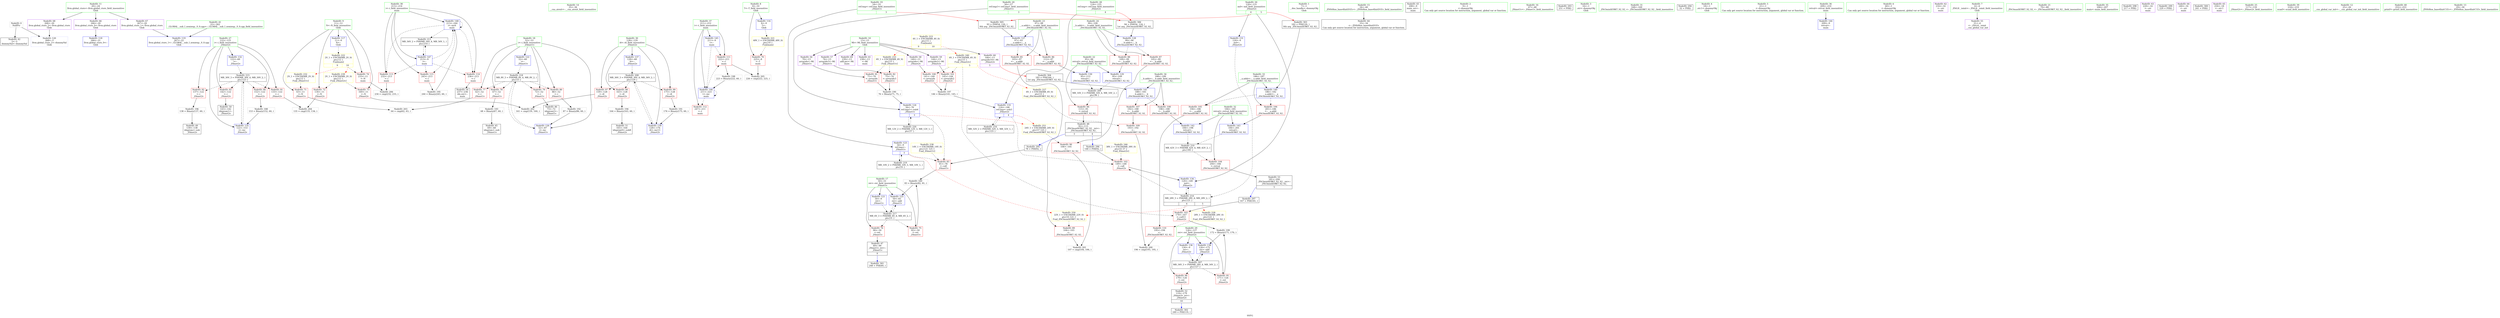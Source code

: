 digraph "SVFG" {
	label="SVFG";

	Node0x557edd1bb8b0 [shape=record,color=grey,label="{NodeID: 0\nNullPtr}"];
	Node0x557edd1bb8b0 -> Node0x557edd1d5e40[style=solid];
	Node0x557edd1bb8b0 -> Node0x557edd1dbf90[style=solid];
	Node0x557edd1d6450 [shape=record,color=red,label="{NodeID: 97\n159\<--128\n\<--i4\n_Z4met2v\n}"];
	Node0x557edd1d6450 -> Node0x557edd1e1fc0[style=solid];
	Node0x557edd1d4600 [shape=record,color=green,label="{NodeID: 14\n35\<--36\n__cxa_atexit\<--__cxa_atexit_field_insensitive\n}"];
	Node0x557edd1d9ef0 [shape=record,color=grey,label="{NodeID: 194\n164 = Binary(163, 60, )\n}"];
	Node0x557edd1d9ef0 -> Node0x557edd1d7610[style=solid];
	Node0x557edd1d6fb0 [shape=record,color=red,label="{NodeID: 111\n222\<--211\n\<--t\nmain\n}"];
	Node0x557edd1d6fb0 -> Node0x557edd1da4f0[style=solid];
	Node0x557edd1d6fb0 -> Node0x557edd1e2400[style=solid];
	Node0x557edd1d51f0 [shape=record,color=green,label="{NodeID: 28\n124\<--125\nref.tmp\<--ref.tmp_field_insensitive\n_Z4met2v\n|{|<s1>4}}"];
	Node0x557edd1d51f0 -> Node0x557edd1dca50[style=solid];
	Node0x557edd1d51f0:s1 -> Node0x557edd201550[style=solid,color=red];
	Node0x557edd1e9bd0 [shape=record,color=black,label="{NodeID: 208\nMR_36V_3 = PHI(MR_36V_4, MR_36V_2, )\npts\{129 \}\n}"];
	Node0x557edd1e9bd0 -> Node0x557edd1d6450[style=dashed];
	Node0x557edd1e9bd0 -> Node0x557edd1d6520[style=dashed];
	Node0x557edd1e9bd0 -> Node0x557edd1d65f0[style=dashed];
	Node0x557edd1e9bd0 -> Node0x557edd1dcf30[style=dashed];
	Node0x557edd1dc3d0 [shape=record,color=blue,label="{NodeID: 125\n50\<--83\nret\<--add\n_Z4met1v\n}"];
	Node0x557edd1dc3d0 -> Node0x557edd1ec8d0[style=dashed];
	Node0x557edd1d5e40 [shape=record,color=black,label="{NodeID: 42\n2\<--3\ndummyVal\<--dummyVal\n}"];
	Node0x557edd201340 [shape=record,color=black,label="{NodeID: 305\n93 = PHI(54, 120, )\n0th arg _ZSt3maxIiERKT_S2_S2_ }"];
	Node0x557edd201340 -> Node0x557edd1dc570[style=solid];
	Node0x557edd1ee7f0 [shape=record,color=yellow,style=double,label="{NodeID: 222\n2V_1 = ENCHI(MR_2V_0)\npts\{12 \}\nFun[main]|{|<s1>9|<s2>10}}"];
	Node0x557edd1ee7f0 -> Node0x557edd1d8950[style=dashed];
	Node0x557edd1ee7f0:s1 -> Node0x557edd1ef8f0[style=dashed,color=red];
	Node0x557edd1ee7f0:s2 -> Node0x557edd1eff40[style=dashed,color=red];
	Node0x557edd1dcf30 [shape=record,color=blue,label="{NodeID: 139\n128\<--176\ni4\<--inc13\n_Z4met2v\n}"];
	Node0x557edd1dcf30 -> Node0x557edd1e9bd0[style=dashed];
	Node0x557edd1d7a20 [shape=record,color=purple,label="{NodeID: 56\n70\<--13\narrayidx\<--Mi\n_Z4met1v\n}"];
	Node0x557edd1d7a20 -> Node0x557edd1d8f00[style=solid];
	Node0x557edd1d8610 [shape=record,color=red,label="{NodeID: 70\n225\<--8\n\<--T\nmain\n}"];
	Node0x557edd1d8610 -> Node0x557edd1e2400[style=solid];
	Node0x557edd1f0940 [shape=record,color=yellow,style=double,label="{NodeID: 250\n22V_1 = ENCHI(MR_22V_0)\npts\{55 121 \}\nFun[_ZSt3maxIiERKT_S2_S2_]}"];
	Node0x557edd1f0940 -> Node0x557edd1d9580[style=dashed];
	Node0x557edd1d9170 [shape=record,color=red,label="{NodeID: 84\n115\<--95\n\<--retval\n_ZSt3maxIiERKT_S2_S2_\n}"];
	Node0x557edd1d9170 -> Node0x557edd1d73a0[style=solid];
	Node0x557edd1bb750 [shape=record,color=green,label="{NodeID: 1\n7\<--1\n__dso_handle\<--dummyObj\nGlob }"];
	Node0x557edd1d6520 [shape=record,color=red,label="{NodeID: 98\n163\<--128\n\<--i4\n_Z4met2v\n}"];
	Node0x557edd1d6520 -> Node0x557edd1d9ef0[style=solid];
	Node0x557edd1d46d0 [shape=record,color=green,label="{NodeID: 15\n34\<--40\n_ZNSt8ios_base4InitD1Ev\<--_ZNSt8ios_base4InitD1Ev_field_insensitive\n}"];
	Node0x557edd1d46d0 -> Node0x557edd1d6010[style=solid];
	Node0x557edd1da070 [shape=record,color=grey,label="{NodeID: 195\n244 = Binary(243, 60, )\n}"];
	Node0x557edd1da070 -> Node0x557edd1dd680[style=solid];
	Node0x557edd1d7080 [shape=record,color=red,label="{NodeID: 112\n247\<--211\n\<--t\nmain\n}"];
	Node0x557edd1d52c0 [shape=record,color=green,label="{NodeID: 29\n126\<--127\nret\<--ret_field_insensitive\n_Z4met2v\n}"];
	Node0x557edd1d52c0 -> Node0x557edd1d9a60[style=solid];
	Node0x557edd1d52c0 -> Node0x557edd1d6380[style=solid];
	Node0x557edd1d52c0 -> Node0x557edd1dccc0[style=solid];
	Node0x557edd1d52c0 -> Node0x557edd1dce60[style=solid];
	Node0x557edd1ea0d0 [shape=record,color=black,label="{NodeID: 209\nMR_16V_3 = PHI(MR_16V_4, MR_16V_2, )\npts\{96 \}\n}"];
	Node0x557edd1ea0d0 -> Node0x557edd1d9170[style=dashed];
	Node0x557edd1dc4a0 [shape=record,color=blue,label="{NodeID: 126\n52\<--87\ni\<--inc\n_Z4met1v\n}"];
	Node0x557edd1dc4a0 -> Node0x557edd1ecdd0[style=dashed];
	Node0x557edd1d5f40 [shape=record,color=black,label="{NodeID: 43\n208\<--9\nmain_ret\<--\nmain\n}"];
	Node0x557edd201550 [shape=record,color=black,label="{NodeID: 306\n94 = PHI(56, 124, )\n1st arg _ZSt3maxIiERKT_S2_S2_ }"];
	Node0x557edd201550 -> Node0x557edd1dc640[style=solid];
	Node0x557edd1ee8d0 [shape=record,color=yellow,style=double,label="{NodeID: 223\n4V_1 = ENCHI(MR_4V_0)\npts\{15 \}\nFun[main]|{<s0>9|<s1>10}}"];
	Node0x557edd1ee8d0:s0 -> Node0x557edd1efa00[style=dashed,color=red];
	Node0x557edd1ee8d0:s1 -> Node0x557edd1f0050[style=dashed,color=red];
	Node0x557edd1dd000 [shape=record,color=blue,label="{NodeID: 140\n186\<--182\n__a.addr\<--__a\n_ZSt3minIiERKT_S2_S2_\n}"];
	Node0x557edd1dd000 -> Node0x557edd1d6ad0[style=dashed];
	Node0x557edd1dd000 -> Node0x557edd1d6ba0[style=dashed];
	Node0x557edd1d7af0 [shape=record,color=purple,label="{NodeID: 57\n74\<--13\narrayidx3\<--Mi\n_Z4met1v\n}"];
	Node0x557edd1d7af0 -> Node0x557edd1d8fd0[style=solid];
	Node0x557edd1d86e0 [shape=record,color=red,label="{NodeID: 71\n63\<--11\n\<--N\n_Z4met1v\n}"];
	Node0x557edd1d86e0 -> Node0x557edd1e2100[style=solid];
	Node0x557edd1f0a20 [shape=record,color=yellow,style=double,label="{NodeID: 251\n24V_1 = ENCHI(MR_24V_0)\npts\{57 125 \}\nFun[_ZSt3maxIiERKT_S2_S2_]}"];
	Node0x557edd1f0a20 -> Node0x557edd1d9650[style=dashed];
	Node0x557edd1d9240 [shape=record,color=red,label="{NodeID: 85\n103\<--97\n\<--__a.addr\n_ZSt3maxIiERKT_S2_S2_\n}"];
	Node0x557edd1d9240 -> Node0x557edd1d9580[style=solid];
	Node0x557edd1d3790 [shape=record,color=green,label="{NodeID: 2\n9\<--1\n\<--dummyObj\nCan only get source location for instruction, argument, global var or function.}"];
	Node0x557edd1d65f0 [shape=record,color=red,label="{NodeID: 99\n175\<--128\n\<--i4\n_Z4met2v\n}"];
	Node0x557edd1d65f0 -> Node0x557edd1dfef0[style=solid];
	Node0x557edd1d47a0 [shape=record,color=green,label="{NodeID: 16\n47\<--48\n_Z4met1v\<--_Z4met1v_field_insensitive\n}"];
	Node0x557edd1da1f0 [shape=record,color=grey,label="{NodeID: 196\n138 = Binary(137, 60, )\n}"];
	Node0x557edd1da1f0 -> Node0x557edd1d7470[style=solid];
	Node0x557edd1d7150 [shape=record,color=red,label="{NodeID: 113\n232\<--213\n\<--i\nmain\n}"];
	Node0x557edd1d7150 -> Node0x557edd1e2580[style=solid];
	Node0x557edd1d5390 [shape=record,color=green,label="{NodeID: 30\n128\<--129\ni4\<--i4_field_insensitive\n_Z4met2v\n}"];
	Node0x557edd1d5390 -> Node0x557edd1d6450[style=solid];
	Node0x557edd1d5390 -> Node0x557edd1d6520[style=solid];
	Node0x557edd1d5390 -> Node0x557edd1d65f0[style=solid];
	Node0x557edd1d5390 -> Node0x557edd1dcd90[style=solid];
	Node0x557edd1d5390 -> Node0x557edd1dcf30[style=solid];
	Node0x557edd200510 [shape=record,color=black,label="{NodeID: 293\n251 = PHI()\n}"];
	Node0x557edd1ea5d0 [shape=record,color=black,label="{NodeID: 210\nMR_42V_3 = PHI(MR_42V_4, MR_42V_2, )\npts\{185 \}\n}"];
	Node0x557edd1ea5d0 -> Node0x557edd1d6a00[style=dashed];
	Node0x557edd1dc570 [shape=record,color=blue,label="{NodeID: 127\n97\<--93\n__a.addr\<--__a\n_ZSt3maxIiERKT_S2_S2_\n}"];
	Node0x557edd1dc570 -> Node0x557edd1d9240[style=dashed];
	Node0x557edd1dc570 -> Node0x557edd1d9310[style=dashed];
	Node0x557edd1d6010 [shape=record,color=black,label="{NodeID: 44\n33\<--34\n\<--_ZNSt8ios_base4InitD1Ev\nCan only get source location for instruction, argument, global var or function.}"];
	Node0x557edd1dd0d0 [shape=record,color=blue,label="{NodeID: 141\n188\<--183\n__b.addr\<--__b\n_ZSt3minIiERKT_S2_S2_\n}"];
	Node0x557edd1dd0d0 -> Node0x557edd1d6c70[style=dashed];
	Node0x557edd1dd0d0 -> Node0x557edd1d6d40[style=dashed];
	Node0x557edd1d7bc0 [shape=record,color=purple,label="{NodeID: 58\n140\<--13\narrayidx\<--Mi\n_Z4met2v\n}"];
	Node0x557edd1d7bc0 -> Node0x557edd1d66c0[style=solid];
	Node0x557edd1efe60 [shape=record,color=yellow,style=double,label="{NodeID: 238\n14V_1 = ENCHI(MR_14V_0)\npts\{121 125 \}\nFun[_Z4met1v]}"];
	Node0x557edd1efe60 -> Node0x557edd1d90a0[style=dashed];
	Node0x557edd1d87b0 [shape=record,color=red,label="{NodeID: 72\n134\<--11\n\<--N\n_Z4met2v\n}"];
	Node0x557edd1d87b0 -> Node0x557edd1e2280[style=solid];
	Node0x557edd1d9310 [shape=record,color=red,label="{NodeID: 86\n112\<--97\n\<--__a.addr\n_ZSt3maxIiERKT_S2_S2_\n}"];
	Node0x557edd1d9310 -> Node0x557edd1dc7e0[style=solid];
	Node0x557edd1d3820 [shape=record,color=green,label="{NodeID: 3\n16\<--1\n.str\<--dummyObj\nGlob }"];
	Node0x557edd1d66c0 [shape=record,color=red,label="{NodeID: 100\n141\<--140\n\<--arrayidx\n_Z4met2v\n}"];
	Node0x557edd1d66c0 -> Node0x557edd1da370[style=solid];
	Node0x557edd1d48a0 [shape=record,color=green,label="{NodeID: 17\n50\<--51\nret\<--ret_field_insensitive\n_Z4met1v\n}"];
	Node0x557edd1d48a0 -> Node0x557edd1d8a20[style=solid];
	Node0x557edd1d48a0 -> Node0x557edd1d8af0[style=solid];
	Node0x557edd1d48a0 -> Node0x557edd1dc090[style=solid];
	Node0x557edd1d48a0 -> Node0x557edd1dc3d0[style=solid];
	Node0x557edd1da370 [shape=record,color=grey,label="{NodeID: 197\n146 = Binary(141, 145, )\n}"];
	Node0x557edd1da370 -> Node0x557edd1dca50[style=solid];
	Node0x557edd1d7220 [shape=record,color=red,label="{NodeID: 114\n236\<--213\n\<--i\nmain\n}"];
	Node0x557edd1d7220 -> Node0x557edd1d7880[style=solid];
	Node0x557edd1d5460 [shape=record,color=green,label="{NodeID: 31\n168\<--169\n_ZSt3minIiERKT_S2_S2_\<--_ZSt3minIiERKT_S2_S2__field_insensitive\n}"];
	Node0x557edd200610 [shape=record,color=black,label="{NodeID: 294\n32 = PHI()\n}"];
	Node0x557edd1dc640 [shape=record,color=blue,label="{NodeID: 128\n99\<--94\n__b.addr\<--__b\n_ZSt3maxIiERKT_S2_S2_\n}"];
	Node0x557edd1dc640 -> Node0x557edd1d93e0[style=dashed];
	Node0x557edd1dc640 -> Node0x557edd1d94b0[style=dashed];
	Node0x557edd1d6110 [shape=record,color=black,label="{NodeID: 45\n69\<--68\nidxprom\<--sub\n_Z4met1v\n}"];
	Node0x557edd1dd1a0 [shape=record,color=blue,label="{NodeID: 142\n184\<--198\nretval\<--\n_ZSt3minIiERKT_S2_S2_\n}"];
	Node0x557edd1dd1a0 -> Node0x557edd1ea5d0[style=dashed];
	Node0x557edd1d7c90 [shape=record,color=purple,label="{NodeID: 59\n144\<--13\narrayidx2\<--Mi\n_Z4met2v\n}"];
	Node0x557edd1d7c90 -> Node0x557edd1d6790[style=solid];
	Node0x557edd1eff40 [shape=record,color=yellow,style=double,label="{NodeID: 239\n2V_1 = ENCHI(MR_2V_0)\npts\{12 \}\nFun[_Z4met2v]}"];
	Node0x557edd1eff40 -> Node0x557edd1d87b0[style=dashed];
	Node0x557edd1eff40 -> Node0x557edd1d8880[style=dashed];
	Node0x557edd1d8880 [shape=record,color=red,label="{NodeID: 73\n160\<--11\n\<--N\n_Z4met2v\n}"];
	Node0x557edd1d8880 -> Node0x557edd1e1fc0[style=solid];
	Node0x557edd1d93e0 [shape=record,color=red,label="{NodeID: 87\n105\<--99\n\<--__b.addr\n_ZSt3maxIiERKT_S2_S2_\n}"];
	Node0x557edd1d93e0 -> Node0x557edd1d9650[style=solid];
	Node0x557edd1d38b0 [shape=record,color=green,label="{NodeID: 4\n18\<--1\n.str.1\<--dummyObj\nGlob }"];
	Node0x557edd1d6790 [shape=record,color=red,label="{NodeID: 101\n145\<--144\n\<--arrayidx2\n_Z4met2v\n}"];
	Node0x557edd1d6790 -> Node0x557edd1da370[style=solid];
	Node0x557edd1d4970 [shape=record,color=green,label="{NodeID: 18\n52\<--53\ni\<--i_field_insensitive\n_Z4met1v\n}"];
	Node0x557edd1d4970 -> Node0x557edd1d8bc0[style=solid];
	Node0x557edd1d4970 -> Node0x557edd1d8c90[style=solid];
	Node0x557edd1d4970 -> Node0x557edd1d8d60[style=solid];
	Node0x557edd1d4970 -> Node0x557edd1d8e30[style=solid];
	Node0x557edd1d4970 -> Node0x557edd1dc160[style=solid];
	Node0x557edd1d4970 -> Node0x557edd1dc4a0[style=solid];
	Node0x557edd1da4f0 [shape=record,color=grey,label="{NodeID: 198\n223 = Binary(222, 60, )\n}"];
	Node0x557edd1da4f0 -> Node0x557edd1dd4e0[style=solid];
	Node0x557edd1d72f0 [shape=record,color=red,label="{NodeID: 115\n243\<--213\n\<--i\nmain\n}"];
	Node0x557edd1d72f0 -> Node0x557edd1da070[style=solid];
	Node0x557edd1d5560 [shape=record,color=green,label="{NodeID: 32\n184\<--185\nretval\<--retval_field_insensitive\n_ZSt3minIiERKT_S2_S2_\n}"];
	Node0x557edd1d5560 -> Node0x557edd1d6a00[style=solid];
	Node0x557edd1d5560 -> Node0x557edd1dd1a0[style=solid];
	Node0x557edd1d5560 -> Node0x557edd1dd270[style=solid];
	Node0x557edd200710 [shape=record,color=black,label="{NodeID: 295\n78 = PHI(92, )\n}"];
	Node0x557edd200710 -> Node0x557edd1d90a0[style=solid];
	Node0x557edd1dc710 [shape=record,color=blue,label="{NodeID: 129\n95\<--109\nretval\<--\n_ZSt3maxIiERKT_S2_S2_\n}"];
	Node0x557edd1dc710 -> Node0x557edd1ea0d0[style=dashed];
	Node0x557edd1d61e0 [shape=record,color=black,label="{NodeID: 46\n73\<--72\nidxprom2\<--\n_Z4met1v\n}"];
	Node0x557edd1dd270 [shape=record,color=blue,label="{NodeID: 143\n184\<--201\nretval\<--\n_ZSt3minIiERKT_S2_S2_\n}"];
	Node0x557edd1dd270 -> Node0x557edd1ea5d0[style=dashed];
	Node0x557edd1d7d60 [shape=record,color=purple,label="{NodeID: 60\n166\<--13\narrayidx10\<--Mi\n_Z4met2v\n|{<s0>5}}"];
	Node0x557edd1d7d60:s0 -> Node0x557edd201200[style=solid,color=red];
	Node0x557edd1f0050 [shape=record,color=yellow,style=double,label="{NodeID: 240\n4V_1 = ENCHI(MR_4V_0)\npts\{15 \}\nFun[_Z4met2v]|{|<s3>5}}"];
	Node0x557edd1f0050 -> Node0x557edd1d66c0[style=dashed];
	Node0x557edd1f0050 -> Node0x557edd1d6790[style=dashed];
	Node0x557edd1f0050 -> Node0x557edd1d6930[style=dashed];
	Node0x557edd1f0050:s3 -> Node0x557edd1ef460[style=dashed,color=red];
	Node0x557edd1d8950 [shape=record,color=red,label="{NodeID: 74\n233\<--11\n\<--N\nmain\n}"];
	Node0x557edd1d8950 -> Node0x557edd1e2580[style=solid];
	Node0x557edd1d94b0 [shape=record,color=red,label="{NodeID: 88\n109\<--99\n\<--__b.addr\n_ZSt3maxIiERKT_S2_S2_\n}"];
	Node0x557edd1d94b0 -> Node0x557edd1dc710[style=solid];
	Node0x557edd1d3940 [shape=record,color=green,label="{NodeID: 5\n21\<--1\n\<--dummyObj\nCan only get source location for instruction, argument, global var or function.}"];
	Node0x557edd1d6860 [shape=record,color=red,label="{NodeID: 102\n149\<--148\n\<--call\n_Z4met2v\n}"];
	Node0x557edd1d6860 -> Node0x557edd1dcb20[style=solid];
	Node0x557edd1d4a40 [shape=record,color=green,label="{NodeID: 19\n54\<--55\nref.tmp\<--ref.tmp_field_insensitive\n_Z4met1v\n|{|<s1>3}}"];
	Node0x557edd1d4a40 -> Node0x557edd1dc230[style=solid];
	Node0x557edd1d4a40:s1 -> Node0x557edd201340[style=solid,color=red];
	Node0x557edd1da670 [shape=record,color=grey,label="{NodeID: 199\n172 = Binary(171, 170, )\n}"];
	Node0x557edd1da670 -> Node0x557edd1dce60[style=solid];
	Node0x557edd1dbb90 [shape=record,color=blue,label="{NodeID: 116\n8\<--9\nT\<--\nGlob }"];
	Node0x557edd1dbb90 -> Node0x557edd1edcd0[style=dashed];
	Node0x557edd1d5630 [shape=record,color=green,label="{NodeID: 33\n186\<--187\n__a.addr\<--__a.addr_field_insensitive\n_ZSt3minIiERKT_S2_S2_\n}"];
	Node0x557edd1d5630 -> Node0x557edd1d6ad0[style=solid];
	Node0x557edd1d5630 -> Node0x557edd1d6ba0[style=solid];
	Node0x557edd1d5630 -> Node0x557edd1dd000[style=solid];
	Node0x557edd200900 [shape=record,color=black,label="{NodeID: 296\n148 = PHI(92, )\n}"];
	Node0x557edd200900 -> Node0x557edd1d6860[style=solid];
	Node0x557edd1eb4d0 [shape=record,color=black,label="{NodeID: 213\nMR_56V_2 = PHI(MR_56V_4, MR_56V_1, )\npts\{214 \}\n}"];
	Node0x557edd1eb4d0 -> Node0x557edd1dd5b0[style=dashed];
	Node0x557edd1dc7e0 [shape=record,color=blue,label="{NodeID: 130\n95\<--112\nretval\<--\n_ZSt3maxIiERKT_S2_S2_\n}"];
	Node0x557edd1dc7e0 -> Node0x557edd1ea0d0[style=dashed];
	Node0x557edd1d62b0 [shape=record,color=black,label="{NodeID: 47\n49\<--90\n_Z4met1v_ret\<--\n_Z4met1v\n|{<s0>9}}"];
	Node0x557edd1d62b0:s0 -> Node0x557edd200db0[style=solid,color=blue];
	Node0x557edd1ef460 [shape=record,color=yellow,style=double,label="{NodeID: 227\n4V_1 = ENCHI(MR_4V_0)\npts\{15 \}\nFun[_ZSt3minIiERKT_S2_S2_]}"];
	Node0x557edd1ef460 -> Node0x557edd1d6e10[style=dashed];
	Node0x557edd1dd340 [shape=record,color=blue,label="{NodeID: 144\n209\<--9\nretval\<--\nmain\n}"];
	Node0x557edd1d7e30 [shape=record,color=purple,label="{NodeID: 61\n238\<--13\n\<--Mi\nmain\n}"];
	Node0x557edd1d8a20 [shape=record,color=red,label="{NodeID: 75\n82\<--50\n\<--ret\n_Z4met1v\n}"];
	Node0x557edd1d8a20 -> Node0x557edd1dfbf0[style=solid];
	Node0x557edd1d9580 [shape=record,color=red,label="{NodeID: 89\n104\<--103\n\<--\n_ZSt3maxIiERKT_S2_S2_\n}"];
	Node0x557edd1d9580 -> Node0x557edd1da970[style=solid];
	Node0x557edd1d4180 [shape=record,color=green,label="{NodeID: 6\n60\<--1\n\<--dummyObj\nCan only get source location for instruction, argument, global var or function.}"];
	Node0x557edd1d6930 [shape=record,color=red,label="{NodeID: 103\n170\<--167\n\<--call11\n_Z4met2v\n}"];
	Node0x557edd1d6930 -> Node0x557edd1da670[style=solid];
	Node0x557edd1d4b10 [shape=record,color=green,label="{NodeID: 20\n56\<--57\nref.tmp1\<--ref.tmp1_field_insensitive\n_Z4met1v\n|{|<s1>3}}"];
	Node0x557edd1d4b10 -> Node0x557edd1dc300[style=solid];
	Node0x557edd1d4b10:s1 -> Node0x557edd201550[style=solid,color=red];
	Node0x557edd1da7f0 [shape=record,color=grey,label="{NodeID: 200\n196 = cmp(193, 195, )\n}"];
	Node0x557edd1dbc90 [shape=record,color=blue,label="{NodeID: 117\n11\<--9\nN\<--\nGlob }"];
	Node0x557edd1dbc90 -> Node0x557edd1ee7f0[style=dashed];
	Node0x557edd1d5700 [shape=record,color=green,label="{NodeID: 34\n188\<--189\n__b.addr\<--__b.addr_field_insensitive\n_ZSt3minIiERKT_S2_S2_\n}"];
	Node0x557edd1d5700 -> Node0x557edd1d6c70[style=solid];
	Node0x557edd1d5700 -> Node0x557edd1d6d40[style=solid];
	Node0x557edd1d5700 -> Node0x557edd1dd0d0[style=solid];
	Node0x557edd200a00 [shape=record,color=black,label="{NodeID: 297\n167 = PHI(181, )\n}"];
	Node0x557edd200a00 -> Node0x557edd1d6930[style=solid];
	Node0x557edd1eb9d0 [shape=record,color=black,label="{NodeID: 214\nMR_28V_3 = PHI(MR_28V_4, MR_28V_2, )\npts\{121 \}\n|{|<s3>4|<s4>5}}"];
	Node0x557edd1eb9d0 -> Node0x557edd1d6860[style=dashed];
	Node0x557edd1eb9d0 -> Node0x557edd1d6930[style=dashed];
	Node0x557edd1eb9d0 -> Node0x557edd1dcb20[style=dashed];
	Node0x557edd1eb9d0:s3 -> Node0x557edd1f0940[style=dashed,color=red];
	Node0x557edd1eb9d0:s4 -> Node0x557edd1ef570[style=dashed,color=red];
	Node0x557edd1dc8b0 [shape=record,color=blue,label="{NodeID: 131\n120\<--9\nmd\<--\n_Z4met2v\n}"];
	Node0x557edd1dc8b0 -> Node0x557edd1eb9d0[style=dashed];
	Node0x557edd1d73a0 [shape=record,color=black,label="{NodeID: 48\n92\<--115\n_ZSt3maxIiERKT_S2_S2__ret\<--\n_ZSt3maxIiERKT_S2_S2_\n|{<s0>3|<s1>4}}"];
	Node0x557edd1d73a0:s0 -> Node0x557edd200710[style=solid,color=blue];
	Node0x557edd1d73a0:s1 -> Node0x557edd200900[style=solid,color=blue];
	Node0x557edd1ef570 [shape=record,color=yellow,style=double,label="{NodeID: 228\n28V_1 = ENCHI(MR_28V_0)\npts\{121 \}\nFun[_ZSt3minIiERKT_S2_S2_]}"];
	Node0x557edd1ef570 -> Node0x557edd1d6ee0[style=dashed];
	Node0x557edd1dd410 [shape=record,color=blue,label="{NodeID: 145\n211\<--9\nt\<--\nmain\n}"];
	Node0x557edd1dd410 -> Node0x557edd1d6fb0[style=dashed];
	Node0x557edd1dd410 -> Node0x557edd1dd4e0[style=dashed];
	Node0x557edd1d7f00 [shape=record,color=purple,label="{NodeID: 62\n216\<--16\n\<--.str\nmain\n}"];
	Node0x557edd1d8af0 [shape=record,color=red,label="{NodeID: 76\n90\<--50\n\<--ret\n_Z4met1v\n}"];
	Node0x557edd1d8af0 -> Node0x557edd1d62b0[style=solid];
	Node0x557edd1d9650 [shape=record,color=red,label="{NodeID: 90\n106\<--105\n\<--\n_ZSt3maxIiERKT_S2_S2_\n}"];
	Node0x557edd1d9650 -> Node0x557edd1da970[style=solid];
	Node0x557edd1d4210 [shape=record,color=green,label="{NodeID: 7\n4\<--6\n_ZStL8__ioinit\<--_ZStL8__ioinit_field_insensitive\nGlob }"];
	Node0x557edd1d4210 -> Node0x557edd1d7950[style=solid];
	Node0x557edd1d6a00 [shape=record,color=red,label="{NodeID: 104\n204\<--184\n\<--retval\n_ZSt3minIiERKT_S2_S2_\n}"];
	Node0x557edd1d6a00 -> Node0x557edd1d77b0[style=solid];
	Node0x557edd1d4be0 [shape=record,color=green,label="{NodeID: 21\n79\<--80\n_ZSt3maxIiERKT_S2_S2_\<--_ZSt3maxIiERKT_S2_S2__field_insensitive\n}"];
	Node0x557edd1da970 [shape=record,color=grey,label="{NodeID: 201\n107 = cmp(104, 106, )\n}"];
	Node0x557edd1dbd90 [shape=record,color=blue,label="{NodeID: 118\n266\<--21\nllvm.global_ctors_0\<--\nGlob }"];
	Node0x557edd1d57d0 [shape=record,color=green,label="{NodeID: 35\n206\<--207\nmain\<--main_field_insensitive\n}"];
	Node0x557edd200b40 [shape=record,color=black,label="{NodeID: 298\n217 = PHI()\n}"];
	Node0x557edd1ebed0 [shape=record,color=black,label="{NodeID: 215\nMR_30V_3 = PHI(MR_30V_4, MR_30V_2, )\npts\{123 \}\n}"];
	Node0x557edd1ebed0 -> Node0x557edd1d9720[style=dashed];
	Node0x557edd1ebed0 -> Node0x557edd1d97f0[style=dashed];
	Node0x557edd1ebed0 -> Node0x557edd1d98c0[style=dashed];
	Node0x557edd1ebed0 -> Node0x557edd1d9990[style=dashed];
	Node0x557edd1ebed0 -> Node0x557edd1dcbf0[style=dashed];
	Node0x557edd1dc980 [shape=record,color=blue,label="{NodeID: 132\n122\<--60\ni\<--\n_Z4met2v\n}"];
	Node0x557edd1dc980 -> Node0x557edd1ebed0[style=dashed];
	Node0x557edd1d7470 [shape=record,color=black,label="{NodeID: 49\n139\<--138\nidxprom\<--sub\n_Z4met2v\n}"];
	Node0x557edd1dd4e0 [shape=record,color=blue,label="{NodeID: 146\n211\<--223\nt\<--inc\nmain\n}"];
	Node0x557edd1dd4e0 -> Node0x557edd1d6fb0[style=dashed];
	Node0x557edd1dd4e0 -> Node0x557edd1d7080[style=dashed];
	Node0x557edd1dd4e0 -> Node0x557edd1dd4e0[style=dashed];
	Node0x557edd1d7fd0 [shape=record,color=purple,label="{NodeID: 63\n228\<--16\n\<--.str\nmain\n}"];
	Node0x557edd1d8bc0 [shape=record,color=red,label="{NodeID: 77\n62\<--52\n\<--i\n_Z4met1v\n}"];
	Node0x557edd1d8bc0 -> Node0x557edd1e2100[style=solid];
	Node0x557edd1d9720 [shape=record,color=red,label="{NodeID: 91\n133\<--122\n\<--i\n_Z4met2v\n}"];
	Node0x557edd1d9720 -> Node0x557edd1e2280[style=solid];
	Node0x557edd1d42a0 [shape=record,color=green,label="{NodeID: 8\n8\<--10\nT\<--T_field_insensitive\nGlob }"];
	Node0x557edd1d42a0 -> Node0x557edd1d8610[style=solid];
	Node0x557edd1d42a0 -> Node0x557edd1dbb90[style=solid];
	Node0x557edd1dfa70 [shape=record,color=grey,label="{NodeID: 188\n153 = Binary(152, 60, )\n}"];
	Node0x557edd1dfa70 -> Node0x557edd1dcbf0[style=solid];
	Node0x557edd1d6ad0 [shape=record,color=red,label="{NodeID: 105\n194\<--186\n\<--__a.addr\n_ZSt3minIiERKT_S2_S2_\n}"];
	Node0x557edd1d6ad0 -> Node0x557edd1d6ee0[style=solid];
	Node0x557edd1d4ce0 [shape=record,color=green,label="{NodeID: 22\n95\<--96\nretval\<--retval_field_insensitive\n_ZSt3maxIiERKT_S2_S2_\n}"];
	Node0x557edd1d4ce0 -> Node0x557edd1d9170[style=solid];
	Node0x557edd1d4ce0 -> Node0x557edd1dc710[style=solid];
	Node0x557edd1d4ce0 -> Node0x557edd1dc7e0[style=solid];
	Node0x557edd1e1fc0 [shape=record,color=grey,label="{NodeID: 202\n161 = cmp(159, 160, )\n}"];
	Node0x557edd1dbe90 [shape=record,color=blue,label="{NodeID: 119\n267\<--22\nllvm.global_ctors_1\<--_GLOBAL__sub_I_semiexp._0_0.cpp\nGlob }"];
	Node0x557edd1d58d0 [shape=record,color=green,label="{NodeID: 36\n209\<--210\nretval\<--retval_field_insensitive\nmain\n}"];
	Node0x557edd1d58d0 -> Node0x557edd1dd340[style=solid];
	Node0x557edd200c10 [shape=record,color=black,label="{NodeID: 299\n229 = PHI()\n}"];
	Node0x557edd1ec3d0 [shape=record,color=black,label="{NodeID: 216\nMR_32V_2 = PHI(MR_32V_3, MR_32V_1, )\npts\{125 \}\n}"];
	Node0x557edd1ec3d0 -> Node0x557edd1dca50[style=dashed];
	Node0x557edd1dca50 [shape=record,color=blue,label="{NodeID: 133\n124\<--146\nref.tmp\<--sub3\n_Z4met2v\n|{|<s2>4}}"];
	Node0x557edd1dca50 -> Node0x557edd1d6860[style=dashed];
	Node0x557edd1dca50 -> Node0x557edd1ec3d0[style=dashed];
	Node0x557edd1dca50:s2 -> Node0x557edd1f0a20[style=dashed,color=red];
	Node0x557edd1d7540 [shape=record,color=black,label="{NodeID: 50\n143\<--142\nidxprom1\<--\n_Z4met2v\n}"];
	Node0x557edd1dd5b0 [shape=record,color=blue,label="{NodeID: 147\n213\<--9\ni\<--\nmain\n}"];
	Node0x557edd1dd5b0 -> Node0x557edd1d7150[style=dashed];
	Node0x557edd1dd5b0 -> Node0x557edd1d7220[style=dashed];
	Node0x557edd1dd5b0 -> Node0x557edd1d72f0[style=dashed];
	Node0x557edd1dd5b0 -> Node0x557edd1dd680[style=dashed];
	Node0x557edd1dd5b0 -> Node0x557edd1eb4d0[style=dashed];
	Node0x557edd1d80a0 [shape=record,color=purple,label="{NodeID: 64\n240\<--16\n\<--.str\nmain\n}"];
	Node0x557edd1d8c90 [shape=record,color=red,label="{NodeID: 78\n67\<--52\n\<--i\n_Z4met1v\n}"];
	Node0x557edd1d8c90 -> Node0x557edd1d9d70[style=solid];
	Node0x557edd1d97f0 [shape=record,color=red,label="{NodeID: 92\n137\<--122\n\<--i\n_Z4met2v\n}"];
	Node0x557edd1d97f0 -> Node0x557edd1da1f0[style=solid];
	Node0x557edd1d4330 [shape=record,color=green,label="{NodeID: 9\n11\<--12\nN\<--N_field_insensitive\nGlob }"];
	Node0x557edd1d4330 -> Node0x557edd1d86e0[style=solid];
	Node0x557edd1d4330 -> Node0x557edd1d87b0[style=solid];
	Node0x557edd1d4330 -> Node0x557edd1d8880[style=solid];
	Node0x557edd1d4330 -> Node0x557edd1d8950[style=solid];
	Node0x557edd1d4330 -> Node0x557edd1dbc90[style=solid];
	Node0x557edd1dfbf0 [shape=record,color=grey,label="{NodeID: 189\n83 = Binary(82, 81, )\n}"];
	Node0x557edd1dfbf0 -> Node0x557edd1dc3d0[style=solid];
	Node0x557edd1d6ba0 [shape=record,color=red,label="{NodeID: 106\n201\<--186\n\<--__a.addr\n_ZSt3minIiERKT_S2_S2_\n}"];
	Node0x557edd1d6ba0 -> Node0x557edd1dd270[style=solid];
	Node0x557edd1d4db0 [shape=record,color=green,label="{NodeID: 23\n97\<--98\n__a.addr\<--__a.addr_field_insensitive\n_ZSt3maxIiERKT_S2_S2_\n}"];
	Node0x557edd1d4db0 -> Node0x557edd1d9240[style=solid];
	Node0x557edd1d4db0 -> Node0x557edd1d9310[style=solid];
	Node0x557edd1d4db0 -> Node0x557edd1dc570[style=solid];
	Node0x557edd1e2100 [shape=record,color=grey,label="{NodeID: 203\n64 = cmp(62, 63, )\n}"];
	Node0x557edd1dbf90 [shape=record,color=blue, style = dotted,label="{NodeID: 120\n268\<--3\nllvm.global_ctors_2\<--dummyVal\nGlob }"];
	Node0x557edd1d59a0 [shape=record,color=green,label="{NodeID: 37\n211\<--212\nt\<--t_field_insensitive\nmain\n}"];
	Node0x557edd1d59a0 -> Node0x557edd1d6fb0[style=solid];
	Node0x557edd1d59a0 -> Node0x557edd1d7080[style=solid];
	Node0x557edd1d59a0 -> Node0x557edd1dd410[style=solid];
	Node0x557edd1d59a0 -> Node0x557edd1dd4e0[style=solid];
	Node0x557edd200ce0 [shape=record,color=black,label="{NodeID: 300\n241 = PHI()\n}"];
	Node0x557edd1ec8d0 [shape=record,color=black,label="{NodeID: 217\nMR_6V_3 = PHI(MR_6V_4, MR_6V_2, )\npts\{51 \}\n}"];
	Node0x557edd1ec8d0 -> Node0x557edd1d8a20[style=dashed];
	Node0x557edd1ec8d0 -> Node0x557edd1d8af0[style=dashed];
	Node0x557edd1ec8d0 -> Node0x557edd1dc3d0[style=dashed];
	Node0x557edd1dcb20 [shape=record,color=blue,label="{NodeID: 134\n120\<--149\nmd\<--\n_Z4met2v\n}"];
	Node0x557edd1dcb20 -> Node0x557edd1eb9d0[style=dashed];
	Node0x557edd1d7610 [shape=record,color=black,label="{NodeID: 51\n165\<--164\nidxprom9\<--sub8\n_Z4met2v\n}"];
	Node0x557edd1dd680 [shape=record,color=blue,label="{NodeID: 148\n213\<--244\ni\<--inc6\nmain\n}"];
	Node0x557edd1dd680 -> Node0x557edd1d7150[style=dashed];
	Node0x557edd1dd680 -> Node0x557edd1d7220[style=dashed];
	Node0x557edd1dd680 -> Node0x557edd1d72f0[style=dashed];
	Node0x557edd1dd680 -> Node0x557edd1dd680[style=dashed];
	Node0x557edd1dd680 -> Node0x557edd1eb4d0[style=dashed];
	Node0x557edd1d8170 [shape=record,color=purple,label="{NodeID: 65\n250\<--18\n\<--.str.1\nmain\n}"];
	Node0x557edd1d8d60 [shape=record,color=red,label="{NodeID: 79\n72\<--52\n\<--i\n_Z4met1v\n}"];
	Node0x557edd1d8d60 -> Node0x557edd1d61e0[style=solid];
	Node0x557edd1d98c0 [shape=record,color=red,label="{NodeID: 93\n142\<--122\n\<--i\n_Z4met2v\n}"];
	Node0x557edd1d98c0 -> Node0x557edd1d7540[style=solid];
	Node0x557edd1d43c0 [shape=record,color=green,label="{NodeID: 10\n13\<--15\nMi\<--Mi_field_insensitive\nGlob }"];
	Node0x557edd1d43c0 -> Node0x557edd1d7a20[style=solid];
	Node0x557edd1d43c0 -> Node0x557edd1d7af0[style=solid];
	Node0x557edd1d43c0 -> Node0x557edd1d7bc0[style=solid];
	Node0x557edd1d43c0 -> Node0x557edd1d7c90[style=solid];
	Node0x557edd1d43c0 -> Node0x557edd1d7d60[style=solid];
	Node0x557edd1d43c0 -> Node0x557edd1d7e30[style=solid];
	Node0x557edd1d43c0 -> Node0x557edd1d8540[style=solid];
	Node0x557edd1dfd70 [shape=record,color=grey,label="{NodeID: 190\n76 = Binary(71, 75, )\n}"];
	Node0x557edd1dfd70 -> Node0x557edd1dc300[style=solid];
	Node0x557edd1d6c70 [shape=record,color=red,label="{NodeID: 107\n192\<--188\n\<--__b.addr\n_ZSt3minIiERKT_S2_S2_\n}"];
	Node0x557edd1d6c70 -> Node0x557edd1d6e10[style=solid];
	Node0x557edd1d4e80 [shape=record,color=green,label="{NodeID: 24\n99\<--100\n__b.addr\<--__b.addr_field_insensitive\n_ZSt3maxIiERKT_S2_S2_\n}"];
	Node0x557edd1d4e80 -> Node0x557edd1d93e0[style=solid];
	Node0x557edd1d4e80 -> Node0x557edd1d94b0[style=solid];
	Node0x557edd1d4e80 -> Node0x557edd1dc640[style=solid];
	Node0x557edd1e2280 [shape=record,color=grey,label="{NodeID: 204\n135 = cmp(133, 134, )\n}"];
	Node0x557edd1dc090 [shape=record,color=blue,label="{NodeID: 121\n50\<--9\nret\<--\n_Z4met1v\n}"];
	Node0x557edd1dc090 -> Node0x557edd1ec8d0[style=dashed];
	Node0x557edd1d5a70 [shape=record,color=green,label="{NodeID: 38\n213\<--214\ni\<--i_field_insensitive\nmain\n}"];
	Node0x557edd1d5a70 -> Node0x557edd1d7150[style=solid];
	Node0x557edd1d5a70 -> Node0x557edd1d7220[style=solid];
	Node0x557edd1d5a70 -> Node0x557edd1d72f0[style=solid];
	Node0x557edd1d5a70 -> Node0x557edd1dd5b0[style=solid];
	Node0x557edd1d5a70 -> Node0x557edd1dd680[style=solid];
	Node0x557edd200db0 [shape=record,color=black,label="{NodeID: 301\n248 = PHI(49, )\n}"];
	Node0x557edd1ecdd0 [shape=record,color=black,label="{NodeID: 218\nMR_8V_3 = PHI(MR_8V_4, MR_8V_2, )\npts\{53 \}\n}"];
	Node0x557edd1ecdd0 -> Node0x557edd1d8bc0[style=dashed];
	Node0x557edd1ecdd0 -> Node0x557edd1d8c90[style=dashed];
	Node0x557edd1ecdd0 -> Node0x557edd1d8d60[style=dashed];
	Node0x557edd1ecdd0 -> Node0x557edd1d8e30[style=dashed];
	Node0x557edd1ecdd0 -> Node0x557edd1dc4a0[style=dashed];
	Node0x557edd1dcbf0 [shape=record,color=blue,label="{NodeID: 135\n122\<--153\ni\<--inc\n_Z4met2v\n}"];
	Node0x557edd1dcbf0 -> Node0x557edd1ebed0[style=dashed];
	Node0x557edd1d76e0 [shape=record,color=black,label="{NodeID: 52\n119\<--179\n_Z4met2v_ret\<--\n_Z4met2v\n|{<s0>10}}"];
	Node0x557edd1d76e0:s0 -> Node0x557edd200f80[style=solid,color=blue];
	Node0x557edd1ef8f0 [shape=record,color=yellow,style=double,label="{NodeID: 232\n2V_1 = ENCHI(MR_2V_0)\npts\{12 \}\nFun[_Z4met1v]}"];
	Node0x557edd1ef8f0 -> Node0x557edd1d86e0[style=dashed];
	Node0x557edd1d8240 [shape=record,color=purple,label="{NodeID: 66\n266\<--20\nllvm.global_ctors_0\<--llvm.global_ctors\nGlob }"];
	Node0x557edd1d8240 -> Node0x557edd1dbd90[style=solid];
	Node0x557edd1f0590 [shape=record,color=yellow,style=double,label="{NodeID: 246\n38V_1 = ENCHI(MR_38V_0)\npts\{55 57 \}\nFun[_Z4met2v]}"];
	Node0x557edd1f0590 -> Node0x557edd1d6860[style=dashed];
	Node0x557edd1d8e30 [shape=record,color=red,label="{NodeID: 80\n86\<--52\n\<--i\n_Z4met1v\n}"];
	Node0x557edd1d8e30 -> Node0x557edd1d9bf0[style=solid];
	Node0x557edd1d9990 [shape=record,color=red,label="{NodeID: 94\n152\<--122\n\<--i\n_Z4met2v\n}"];
	Node0x557edd1d9990 -> Node0x557edd1dfa70[style=solid];
	Node0x557edd1d4450 [shape=record,color=green,label="{NodeID: 11\n20\<--24\nllvm.global_ctors\<--llvm.global_ctors_field_insensitive\nGlob }"];
	Node0x557edd1d4450 -> Node0x557edd1d8240[style=solid];
	Node0x557edd1d4450 -> Node0x557edd1d8340[style=solid];
	Node0x557edd1d4450 -> Node0x557edd1d8440[style=solid];
	Node0x557edd1dfef0 [shape=record,color=grey,label="{NodeID: 191\n176 = Binary(175, 60, )\n}"];
	Node0x557edd1dfef0 -> Node0x557edd1dcf30[style=solid];
	Node0x557edd1d6d40 [shape=record,color=red,label="{NodeID: 108\n198\<--188\n\<--__b.addr\n_ZSt3minIiERKT_S2_S2_\n}"];
	Node0x557edd1d6d40 -> Node0x557edd1dd1a0[style=solid];
	Node0x557edd1d4f50 [shape=record,color=green,label="{NodeID: 25\n117\<--118\n_Z4met2v\<--_Z4met2v_field_insensitive\n}"];
	Node0x557edd1e2400 [shape=record,color=grey,label="{NodeID: 205\n226 = cmp(222, 225, )\n}"];
	Node0x557edd1dc160 [shape=record,color=blue,label="{NodeID: 122\n52\<--60\ni\<--\n_Z4met1v\n}"];
	Node0x557edd1dc160 -> Node0x557edd1ecdd0[style=dashed];
	Node0x557edd1d5b40 [shape=record,color=green,label="{NodeID: 39\n218\<--219\nscanf\<--scanf_field_insensitive\n}"];
	Node0x557edd200f80 [shape=record,color=black,label="{NodeID: 302\n249 = PHI(119, )\n}"];
	Node0x557edd1ed2d0 [shape=record,color=black,label="{NodeID: 219\nMR_10V_2 = PHI(MR_10V_3, MR_10V_1, )\npts\{55 \}\n}"];
	Node0x557edd1ed2d0 -> Node0x557edd1dc230[style=dashed];
	Node0x557edd1dccc0 [shape=record,color=blue,label="{NodeID: 136\n126\<--9\nret\<--\n_Z4met2v\n}"];
	Node0x557edd1dccc0 -> Node0x557edd1e96d0[style=dashed];
	Node0x557edd1d77b0 [shape=record,color=black,label="{NodeID: 53\n181\<--204\n_ZSt3minIiERKT_S2_S2__ret\<--\n_ZSt3minIiERKT_S2_S2_\n|{<s0>5}}"];
	Node0x557edd1d77b0:s0 -> Node0x557edd200a00[style=solid,color=blue];
	Node0x557edd1efa00 [shape=record,color=yellow,style=double,label="{NodeID: 233\n4V_1 = ENCHI(MR_4V_0)\npts\{15 \}\nFun[_Z4met1v]}"];
	Node0x557edd1efa00 -> Node0x557edd1d8f00[style=dashed];
	Node0x557edd1efa00 -> Node0x557edd1d8fd0[style=dashed];
	Node0x557edd1d8340 [shape=record,color=purple,label="{NodeID: 67\n267\<--20\nllvm.global_ctors_1\<--llvm.global_ctors\nGlob }"];
	Node0x557edd1d8340 -> Node0x557edd1dbe90[style=solid];
	Node0x557edd1d8f00 [shape=record,color=red,label="{NodeID: 81\n71\<--70\n\<--arrayidx\n_Z4met1v\n}"];
	Node0x557edd1d8f00 -> Node0x557edd1dfd70[style=solid];
	Node0x557edd1d9a60 [shape=record,color=red,label="{NodeID: 95\n171\<--126\n\<--ret\n_Z4met2v\n}"];
	Node0x557edd1d9a60 -> Node0x557edd1da670[style=solid];
	Node0x557edd1d44e0 [shape=record,color=green,label="{NodeID: 12\n25\<--26\n__cxx_global_var_init\<--__cxx_global_var_init_field_insensitive\n}"];
	Node0x557edd1d9bf0 [shape=record,color=grey,label="{NodeID: 192\n87 = Binary(86, 60, )\n}"];
	Node0x557edd1d9bf0 -> Node0x557edd1dc4a0[style=solid];
	Node0x557edd1d6e10 [shape=record,color=red,label="{NodeID: 109\n193\<--192\n\<--\n_ZSt3minIiERKT_S2_S2_\n}"];
	Node0x557edd1d6e10 -> Node0x557edd1da7f0[style=solid];
	Node0x557edd1d5050 [shape=record,color=green,label="{NodeID: 26\n120\<--121\nmd\<--md_field_insensitive\n_Z4met2v\n|{|<s2>4|<s3>5}}"];
	Node0x557edd1d5050 -> Node0x557edd1dc8b0[style=solid];
	Node0x557edd1d5050 -> Node0x557edd1dcb20[style=solid];
	Node0x557edd1d5050:s2 -> Node0x557edd201340[style=solid,color=red];
	Node0x557edd1d5050:s3 -> Node0x557edd2010c0[style=solid,color=red];
	Node0x557edd1e2580 [shape=record,color=grey,label="{NodeID: 206\n234 = cmp(232, 233, )\n}"];
	Node0x557edd1dc230 [shape=record,color=blue,label="{NodeID: 123\n54\<--9\nref.tmp\<--\n_Z4met1v\n|{|<s2>3}}"];
	Node0x557edd1dc230 -> Node0x557edd1d90a0[style=dashed];
	Node0x557edd1dc230 -> Node0x557edd1ed2d0[style=dashed];
	Node0x557edd1dc230:s2 -> Node0x557edd1f0940[style=dashed,color=red];
	Node0x557edd1d5c40 [shape=record,color=green,label="{NodeID: 40\n252\<--253\nprintf\<--printf_field_insensitive\n}"];
	Node0x557edd2010c0 [shape=record,color=black,label="{NodeID: 303\n182 = PHI(120, )\n0th arg _ZSt3minIiERKT_S2_S2_ }"];
	Node0x557edd2010c0 -> Node0x557edd1dd000[style=solid];
	Node0x557edd1ed7d0 [shape=record,color=black,label="{NodeID: 220\nMR_12V_2 = PHI(MR_12V_3, MR_12V_1, )\npts\{57 \}\n}"];
	Node0x557edd1ed7d0 -> Node0x557edd1dc300[style=dashed];
	Node0x557edd1dcd90 [shape=record,color=blue,label="{NodeID: 137\n128\<--60\ni4\<--\n_Z4met2v\n}"];
	Node0x557edd1dcd90 -> Node0x557edd1e9bd0[style=dashed];
	Node0x557edd1d7880 [shape=record,color=black,label="{NodeID: 54\n237\<--236\nidx.ext\<--\nmain\n}"];
	Node0x557edd1d8440 [shape=record,color=purple,label="{NodeID: 68\n268\<--20\nllvm.global_ctors_2\<--llvm.global_ctors\nGlob }"];
	Node0x557edd1d8440 -> Node0x557edd1dbf90[style=solid];
	Node0x557edd1d8fd0 [shape=record,color=red,label="{NodeID: 82\n75\<--74\n\<--arrayidx3\n_Z4met1v\n}"];
	Node0x557edd1d8fd0 -> Node0x557edd1dfd70[style=solid];
	Node0x557edd1d6380 [shape=record,color=red,label="{NodeID: 96\n179\<--126\n\<--ret\n_Z4met2v\n}"];
	Node0x557edd1d6380 -> Node0x557edd1d76e0[style=solid];
	Node0x557edd1d4570 [shape=record,color=green,label="{NodeID: 13\n29\<--30\n_ZNSt8ios_base4InitC1Ev\<--_ZNSt8ios_base4InitC1Ev_field_insensitive\n}"];
	Node0x557edd1d9d70 [shape=record,color=grey,label="{NodeID: 193\n68 = Binary(67, 60, )\n}"];
	Node0x557edd1d9d70 -> Node0x557edd1d6110[style=solid];
	Node0x557edd1d6ee0 [shape=record,color=red,label="{NodeID: 110\n195\<--194\n\<--\n_ZSt3minIiERKT_S2_S2_\n}"];
	Node0x557edd1d6ee0 -> Node0x557edd1da7f0[style=solid];
	Node0x557edd1d5120 [shape=record,color=green,label="{NodeID: 27\n122\<--123\ni\<--i_field_insensitive\n_Z4met2v\n}"];
	Node0x557edd1d5120 -> Node0x557edd1d9720[style=solid];
	Node0x557edd1d5120 -> Node0x557edd1d97f0[style=solid];
	Node0x557edd1d5120 -> Node0x557edd1d98c0[style=solid];
	Node0x557edd1d5120 -> Node0x557edd1d9990[style=solid];
	Node0x557edd1d5120 -> Node0x557edd1dc980[style=solid];
	Node0x557edd1d5120 -> Node0x557edd1dcbf0[style=solid];
	Node0x557edd1e96d0 [shape=record,color=black,label="{NodeID: 207\nMR_34V_3 = PHI(MR_34V_4, MR_34V_2, )\npts\{127 \}\n}"];
	Node0x557edd1e96d0 -> Node0x557edd1d9a60[style=dashed];
	Node0x557edd1e96d0 -> Node0x557edd1d6380[style=dashed];
	Node0x557edd1e96d0 -> Node0x557edd1dce60[style=dashed];
	Node0x557edd1dc300 [shape=record,color=blue,label="{NodeID: 124\n56\<--76\nref.tmp1\<--sub4\n_Z4met1v\n|{|<s2>3}}"];
	Node0x557edd1dc300 -> Node0x557edd1d90a0[style=dashed];
	Node0x557edd1dc300 -> Node0x557edd1ed7d0[style=dashed];
	Node0x557edd1dc300:s2 -> Node0x557edd1f0a20[style=dashed,color=red];
	Node0x557edd1d5d40 [shape=record,color=green,label="{NodeID: 41\n22\<--262\n_GLOBAL__sub_I_semiexp._0_0.cpp\<--_GLOBAL__sub_I_semiexp._0_0.cpp_field_insensitive\n}"];
	Node0x557edd1d5d40 -> Node0x557edd1dbe90[style=solid];
	Node0x557edd201200 [shape=record,color=black,label="{NodeID: 304\n183 = PHI(166, )\n1st arg _ZSt3minIiERKT_S2_S2_ }"];
	Node0x557edd201200 -> Node0x557edd1dd0d0[style=solid];
	Node0x557edd1edcd0 [shape=record,color=yellow,style=double,label="{NodeID: 221\n48V_1 = ENCHI(MR_48V_0)\npts\{10 \}\nFun[main]}"];
	Node0x557edd1edcd0 -> Node0x557edd1d8610[style=dashed];
	Node0x557edd1dce60 [shape=record,color=blue,label="{NodeID: 138\n126\<--172\nret\<--add\n_Z4met2v\n}"];
	Node0x557edd1dce60 -> Node0x557edd1e96d0[style=dashed];
	Node0x557edd1d7950 [shape=record,color=purple,label="{NodeID: 55\n31\<--4\n\<--_ZStL8__ioinit\n__cxx_global_var_init\n}"];
	Node0x557edd1d8540 [shape=record,color=purple,label="{NodeID: 69\n239\<--13\nadd.ptr\<--Mi\nmain\n}"];
	Node0x557edd1d90a0 [shape=record,color=red,label="{NodeID: 83\n81\<--78\n\<--call\n_Z4met1v\n}"];
	Node0x557edd1d90a0 -> Node0x557edd1dfbf0[style=solid];
}
